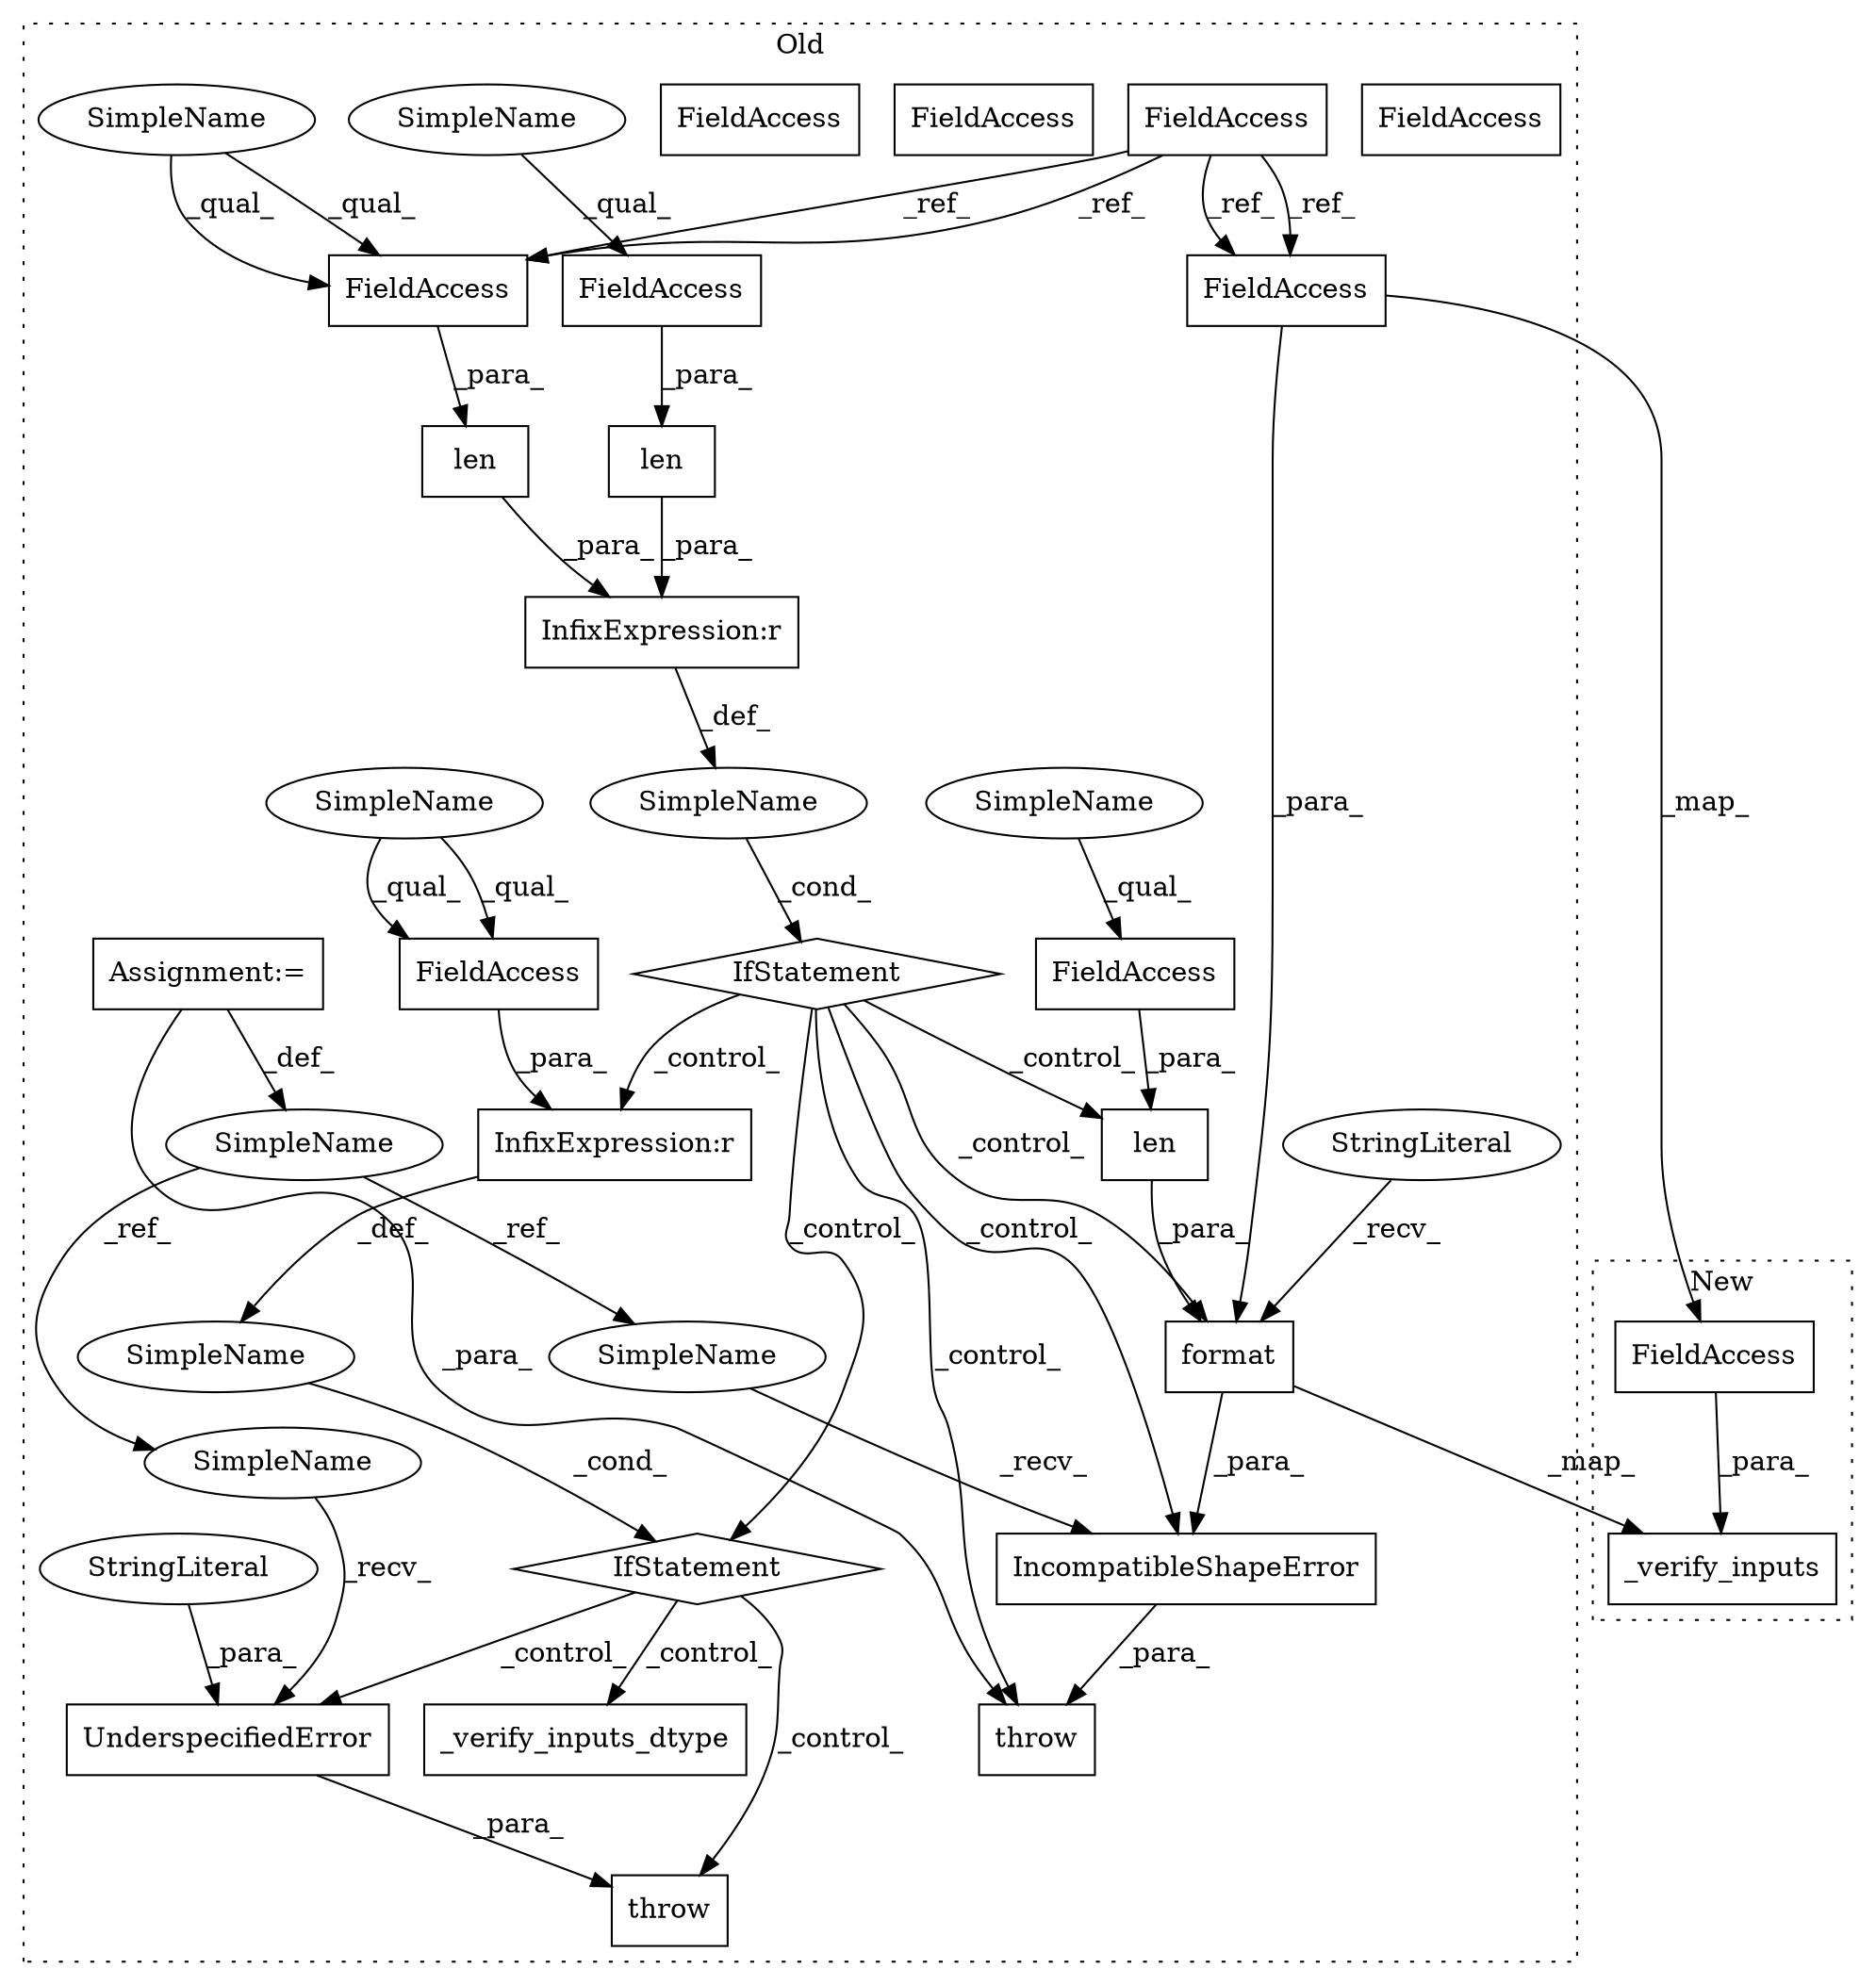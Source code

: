 digraph G {
subgraph cluster0 {
1 [label="format" a="32" s="8398,8463" l="7,1" shape="box"];
3 [label="SimpleName" a="42" s="" l="" shape="ellipse"];
4 [label="throw" a="53" s="8584" l="6" shape="box"];
5 [label="IncompatibleShapeError" a="32" s="8289,8464" l="23,1" shape="box"];
6 [label="UnderspecifiedError" a="32" s="8595,8676" l="20,1" shape="box"];
7 [label="InfixExpression:r" a="27" s="8242" l="4" shape="box"];
8 [label="InfixExpression:r" a="27" s="8566" l="4" shape="box"];
9 [label="len" a="32" s="8405,8426" l="4,1" shape="box"];
10 [label="throw" a="53" s="8278" l="6" shape="box"];
11 [label="len" a="32" s="8246,8267" l="4,1" shape="box"];
12 [label="FieldAccess" a="22" s="8250" l="17" shape="box"];
13 [label="FieldAccess" a="22" s="8409" l="17" shape="box"];
14 [label="len" a="32" s="8220,8241" l="4,1" shape="box"];
15 [label="FieldAccess" a="22" s="8546" l="20" shape="box"];
16 [label="FieldAccess" a="22" s="8157" l="17" shape="box"];
17 [label="FieldAccess" a="22" s="8224" l="17" shape="box"];
18 [label="IfStatement" a="25" s="8216,8268" l="4,2" shape="diamond"];
19 [label="SimpleName" a="42" s="8147" l="4" shape="ellipse"];
20 [label="IfStatement" a="25" s="8542,8574" l="4,2" shape="diamond"];
21 [label="SimpleName" a="42" s="" l="" shape="ellipse"];
22 [label="StringLiteral" a="45" s="8312" l="85" shape="ellipse"];
23 [label="StringLiteral" a="45" s="8615" l="61" shape="ellipse"];
24 [label="_verify_inputs_dtype" a="32" s="8689,8716" l="21,1" shape="box"];
26 [label="FieldAccess" a="22" s="8446" l="17" shape="box"];
27 [label="Assignment:=" a="7" s="8147" l="4" shape="box"];
28 [label="FieldAccess" a="22" s="8446" l="17" shape="box"];
29 [label="FieldAccess" a="22" s="8224" l="17" shape="box"];
30 [label="SimpleName" a="42" s="8284" l="4" shape="ellipse"];
31 [label="SimpleName" a="42" s="8590" l="4" shape="ellipse"];
32 [label="SimpleName" a="42" s="8409" l="4" shape="ellipse"];
33 [label="SimpleName" a="42" s="8546" l="4" shape="ellipse"];
34 [label="SimpleName" a="42" s="8224" l="4" shape="ellipse"];
35 [label="SimpleName" a="42" s="8250" l="4" shape="ellipse"];
36 [label="FieldAccess" a="22" s="8546" l="20" shape="box"];
label = "Old";
style="dotted";
}
subgraph cluster1 {
2 [label="_verify_inputs" a="32" s="8723,8782" l="15,1" shape="box"];
25 [label="FieldAccess" a="22" s="8745" l="19" shape="box"];
label = "New";
style="dotted";
}
1 -> 2 [label="_map_"];
1 -> 5 [label="_para_"];
3 -> 18 [label="_cond_"];
5 -> 10 [label="_para_"];
6 -> 4 [label="_para_"];
7 -> 3 [label="_def_"];
8 -> 21 [label="_def_"];
9 -> 1 [label="_para_"];
11 -> 7 [label="_para_"];
12 -> 11 [label="_para_"];
13 -> 9 [label="_para_"];
14 -> 7 [label="_para_"];
16 -> 28 [label="_ref_"];
16 -> 29 [label="_ref_"];
16 -> 28 [label="_ref_"];
16 -> 29 [label="_ref_"];
18 -> 5 [label="_control_"];
18 -> 20 [label="_control_"];
18 -> 9 [label="_control_"];
18 -> 1 [label="_control_"];
18 -> 8 [label="_control_"];
18 -> 10 [label="_control_"];
19 -> 30 [label="_ref_"];
19 -> 31 [label="_ref_"];
20 -> 6 [label="_control_"];
20 -> 4 [label="_control_"];
20 -> 24 [label="_control_"];
21 -> 20 [label="_cond_"];
22 -> 1 [label="_recv_"];
23 -> 6 [label="_para_"];
25 -> 2 [label="_para_"];
27 -> 10 [label="_para_"];
27 -> 19 [label="_def_"];
28 -> 1 [label="_para_"];
28 -> 25 [label="_map_"];
29 -> 14 [label="_para_"];
30 -> 5 [label="_recv_"];
31 -> 6 [label="_recv_"];
32 -> 13 [label="_qual_"];
33 -> 36 [label="_qual_"];
33 -> 36 [label="_qual_"];
34 -> 29 [label="_qual_"];
34 -> 29 [label="_qual_"];
35 -> 12 [label="_qual_"];
36 -> 8 [label="_para_"];
}